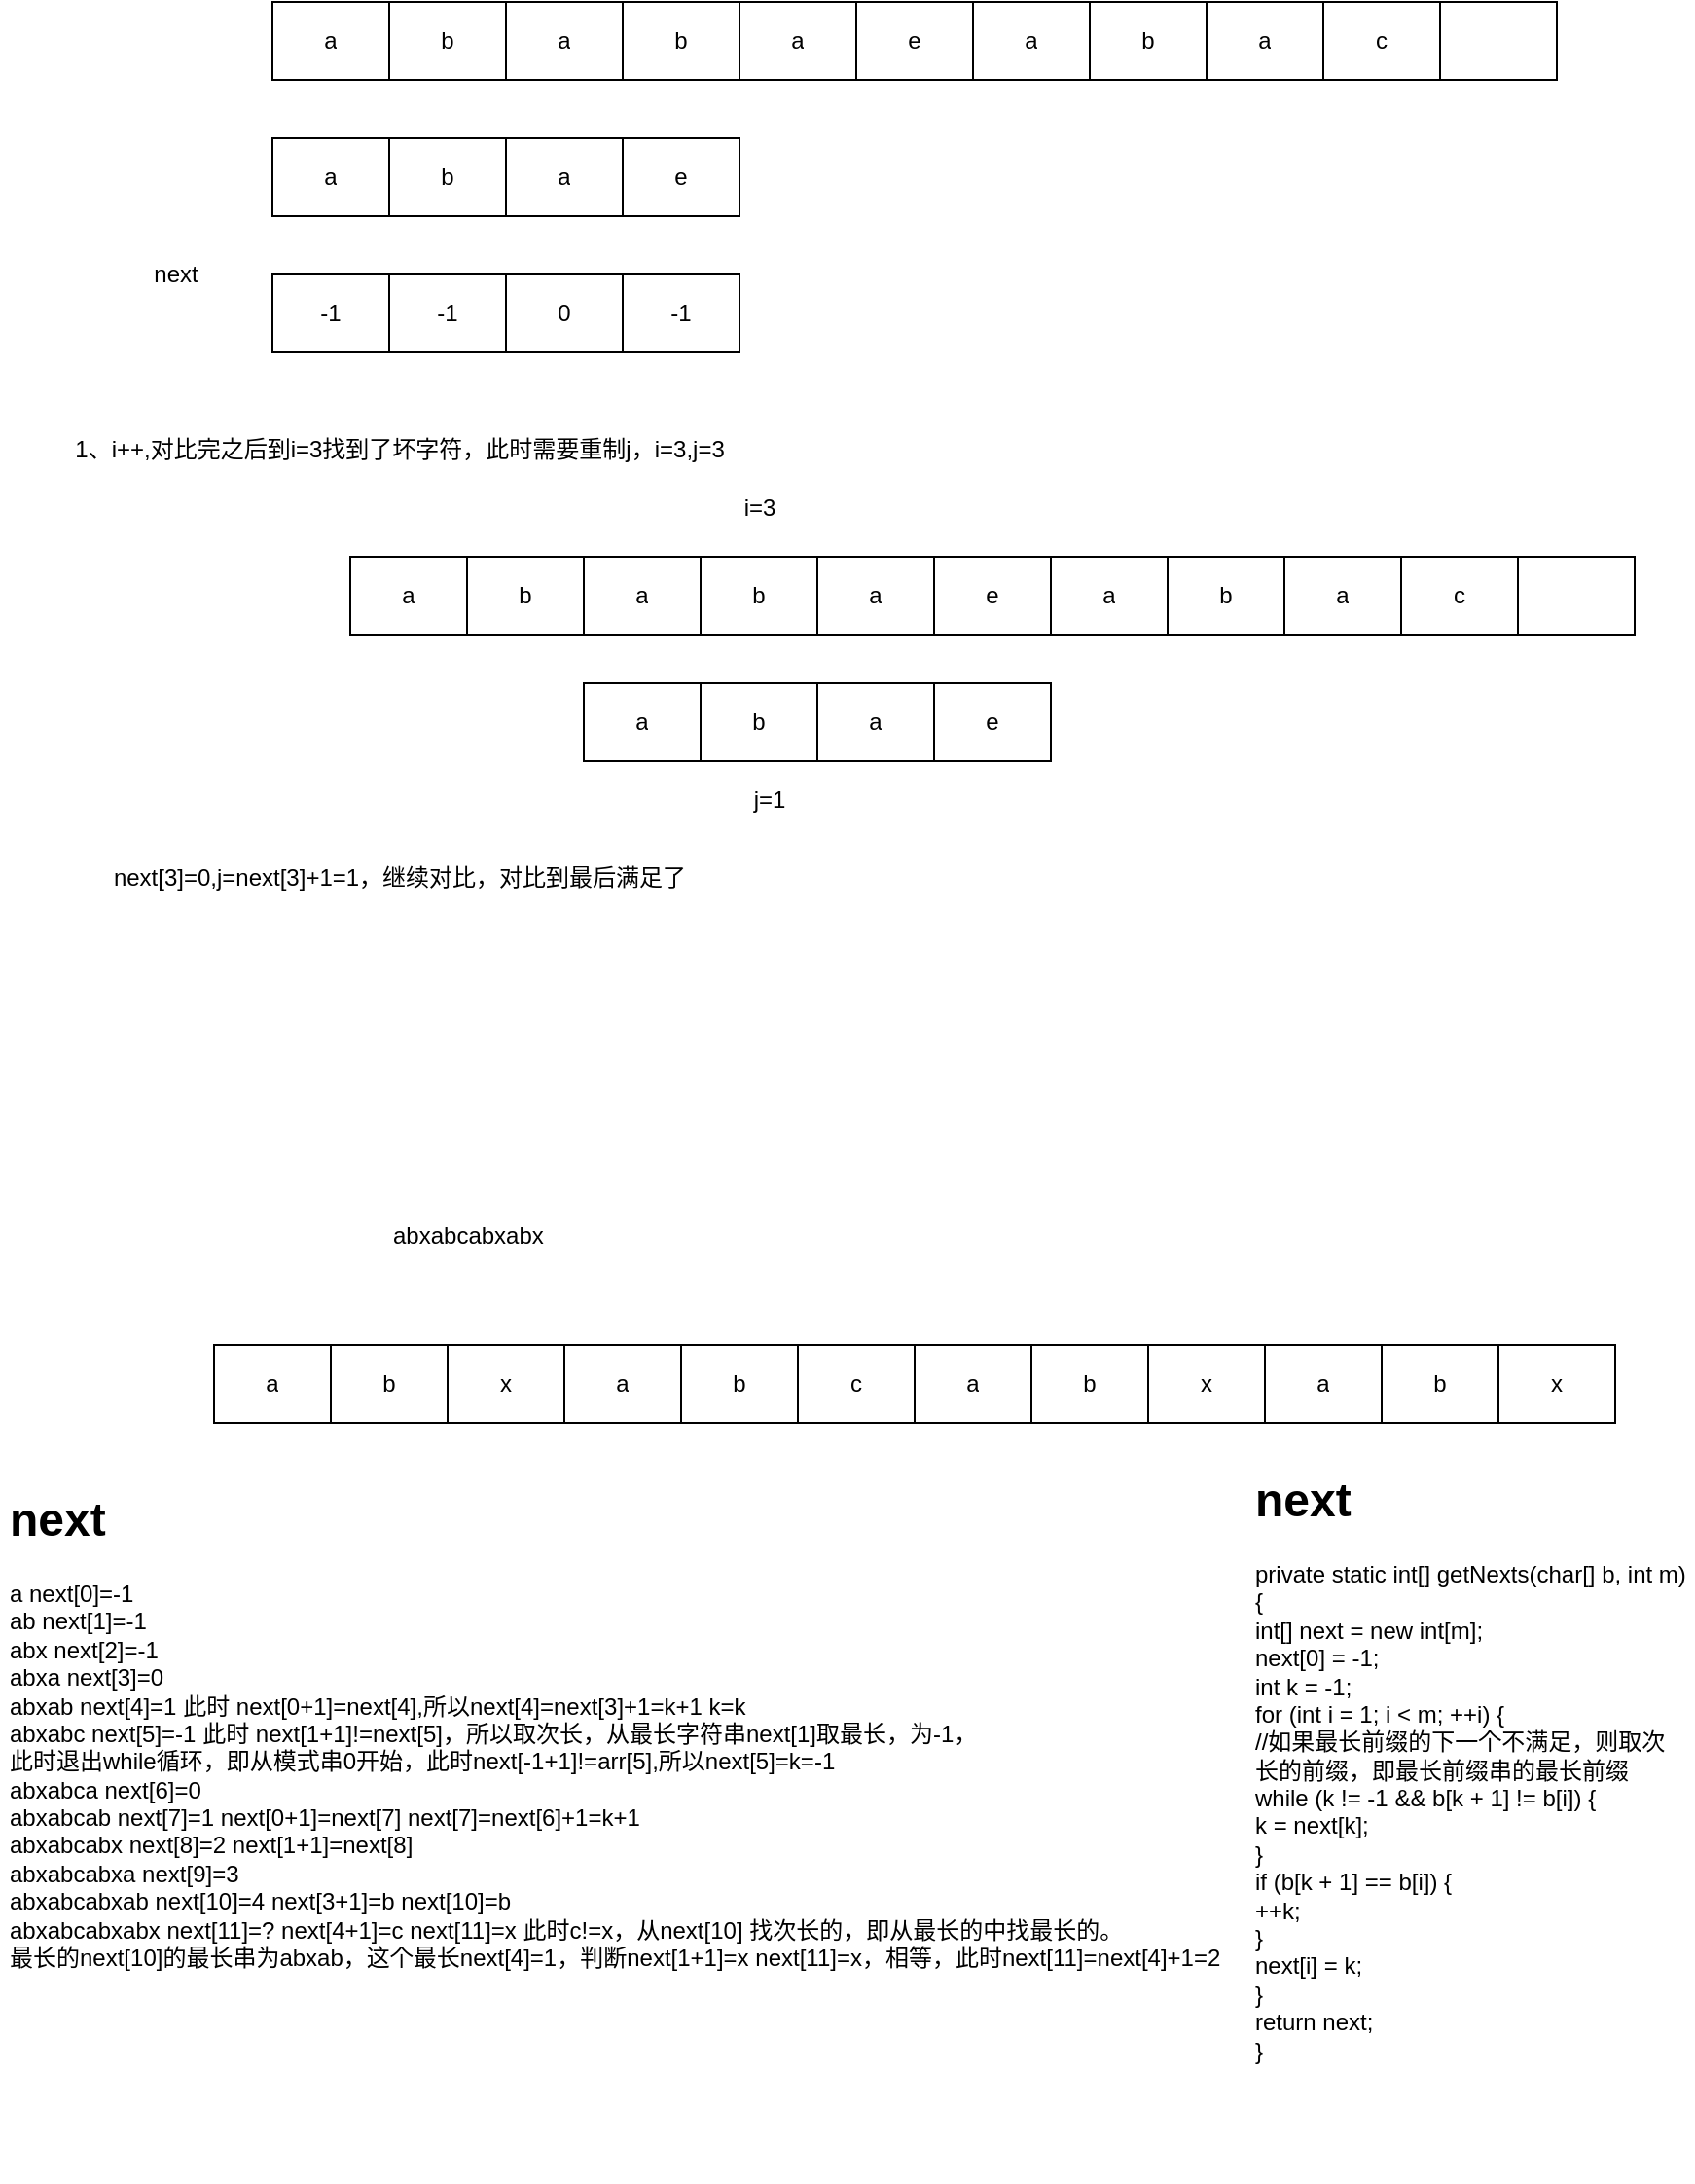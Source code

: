 <mxfile version="14.4.6" type="github">
  <diagram id="zcDgi3rCBU_Dse6KQSs2" name="Page-1">
    <mxGraphModel dx="1773" dy="614" grid="1" gridSize="10" guides="1" tooltips="1" connect="1" arrows="1" fold="1" page="1" pageScale="1" pageWidth="827" pageHeight="1169" math="0" shadow="0">
      <root>
        <mxCell id="0" />
        <mxCell id="1" parent="0" />
        <mxCell id="XKP3bAccdQVKsKCwdD6Q-1" value="" style="shape=table;html=1;whiteSpace=wrap;startSize=0;container=1;collapsible=0;childLayout=tableLayout;" vertex="1" parent="1">
          <mxGeometry x="80" y="300" width="660" height="40" as="geometry" />
        </mxCell>
        <mxCell id="XKP3bAccdQVKsKCwdD6Q-2" value="" style="shape=partialRectangle;html=1;whiteSpace=wrap;collapsible=0;dropTarget=0;pointerEvents=0;fillColor=none;top=0;left=0;bottom=0;right=0;points=[[0,0.5],[1,0.5]];portConstraint=eastwest;" vertex="1" parent="XKP3bAccdQVKsKCwdD6Q-1">
          <mxGeometry width="660" height="40" as="geometry" />
        </mxCell>
        <mxCell id="XKP3bAccdQVKsKCwdD6Q-3" value="a" style="shape=partialRectangle;html=1;whiteSpace=wrap;connectable=0;overflow=hidden;fillColor=none;top=0;left=0;bottom=0;right=0;" vertex="1" parent="XKP3bAccdQVKsKCwdD6Q-2">
          <mxGeometry width="60" height="40" as="geometry" />
        </mxCell>
        <mxCell id="XKP3bAccdQVKsKCwdD6Q-4" value="b" style="shape=partialRectangle;html=1;whiteSpace=wrap;connectable=0;overflow=hidden;fillColor=none;top=0;left=0;bottom=0;right=0;" vertex="1" parent="XKP3bAccdQVKsKCwdD6Q-2">
          <mxGeometry x="60" width="60" height="40" as="geometry" />
        </mxCell>
        <mxCell id="XKP3bAccdQVKsKCwdD6Q-5" value="a" style="shape=partialRectangle;html=1;whiteSpace=wrap;connectable=0;overflow=hidden;fillColor=none;top=0;left=0;bottom=0;right=0;" vertex="1" parent="XKP3bAccdQVKsKCwdD6Q-2">
          <mxGeometry x="120" width="60" height="40" as="geometry" />
        </mxCell>
        <mxCell id="XKP3bAccdQVKsKCwdD6Q-6" value="b" style="shape=partialRectangle;html=1;whiteSpace=wrap;connectable=0;overflow=hidden;fillColor=none;top=0;left=0;bottom=0;right=0;" vertex="1" parent="XKP3bAccdQVKsKCwdD6Q-2">
          <mxGeometry x="180" width="60" height="40" as="geometry" />
        </mxCell>
        <mxCell id="XKP3bAccdQVKsKCwdD6Q-7" value="a" style="shape=partialRectangle;html=1;whiteSpace=wrap;connectable=0;overflow=hidden;fillColor=none;top=0;left=0;bottom=0;right=0;" vertex="1" parent="XKP3bAccdQVKsKCwdD6Q-2">
          <mxGeometry x="240" width="60" height="40" as="geometry" />
        </mxCell>
        <mxCell id="XKP3bAccdQVKsKCwdD6Q-8" value="e" style="shape=partialRectangle;html=1;whiteSpace=wrap;connectable=0;overflow=hidden;fillColor=none;top=0;left=0;bottom=0;right=0;" vertex="1" parent="XKP3bAccdQVKsKCwdD6Q-2">
          <mxGeometry x="300" width="60" height="40" as="geometry" />
        </mxCell>
        <mxCell id="XKP3bAccdQVKsKCwdD6Q-9" value="a" style="shape=partialRectangle;html=1;whiteSpace=wrap;connectable=0;overflow=hidden;fillColor=none;top=0;left=0;bottom=0;right=0;" vertex="1" parent="XKP3bAccdQVKsKCwdD6Q-2">
          <mxGeometry x="360" width="60" height="40" as="geometry" />
        </mxCell>
        <mxCell id="XKP3bAccdQVKsKCwdD6Q-10" value="b" style="shape=partialRectangle;html=1;whiteSpace=wrap;connectable=0;overflow=hidden;fillColor=none;top=0;left=0;bottom=0;right=0;" vertex="1" parent="XKP3bAccdQVKsKCwdD6Q-2">
          <mxGeometry x="420" width="60" height="40" as="geometry" />
        </mxCell>
        <mxCell id="XKP3bAccdQVKsKCwdD6Q-11" value="a" style="shape=partialRectangle;html=1;whiteSpace=wrap;connectable=0;overflow=hidden;fillColor=none;top=0;left=0;bottom=0;right=0;" vertex="1" parent="XKP3bAccdQVKsKCwdD6Q-2">
          <mxGeometry x="480" width="60" height="40" as="geometry" />
        </mxCell>
        <mxCell id="XKP3bAccdQVKsKCwdD6Q-12" value="c" style="shape=partialRectangle;html=1;whiteSpace=wrap;connectable=0;overflow=hidden;fillColor=none;top=0;left=0;bottom=0;right=0;" vertex="1" parent="XKP3bAccdQVKsKCwdD6Q-2">
          <mxGeometry x="540" width="60" height="40" as="geometry" />
        </mxCell>
        <mxCell id="XKP3bAccdQVKsKCwdD6Q-13" value="" style="shape=partialRectangle;html=1;whiteSpace=wrap;connectable=0;overflow=hidden;fillColor=none;top=0;left=0;bottom=0;right=0;" vertex="1" parent="XKP3bAccdQVKsKCwdD6Q-2">
          <mxGeometry x="600" width="60" height="40" as="geometry" />
        </mxCell>
        <mxCell id="XKP3bAccdQVKsKCwdD6Q-14" style="edgeStyle=orthogonalEdgeStyle;rounded=0;orthogonalLoop=1;jettySize=auto;html=1;exitX=1;exitY=0.5;exitDx=0;exitDy=0;" edge="1" parent="XKP3bAccdQVKsKCwdD6Q-1" source="XKP3bAccdQVKsKCwdD6Q-2" target="XKP3bAccdQVKsKCwdD6Q-2">
          <mxGeometry relative="1" as="geometry" />
        </mxCell>
        <mxCell id="XKP3bAccdQVKsKCwdD6Q-24" value="" style="shape=table;html=1;whiteSpace=wrap;startSize=0;container=1;collapsible=0;childLayout=tableLayout;" vertex="1" parent="1">
          <mxGeometry x="80" y="370" width="240" height="40" as="geometry" />
        </mxCell>
        <mxCell id="XKP3bAccdQVKsKCwdD6Q-25" value="" style="shape=partialRectangle;html=1;whiteSpace=wrap;collapsible=0;dropTarget=0;pointerEvents=0;fillColor=none;top=0;left=0;bottom=0;right=0;points=[[0,0.5],[1,0.5]];portConstraint=eastwest;" vertex="1" parent="XKP3bAccdQVKsKCwdD6Q-24">
          <mxGeometry width="240" height="40" as="geometry" />
        </mxCell>
        <mxCell id="XKP3bAccdQVKsKCwdD6Q-26" value="a" style="shape=partialRectangle;html=1;whiteSpace=wrap;connectable=0;overflow=hidden;fillColor=none;top=0;left=0;bottom=0;right=0;" vertex="1" parent="XKP3bAccdQVKsKCwdD6Q-25">
          <mxGeometry width="60" height="40" as="geometry" />
        </mxCell>
        <mxCell id="XKP3bAccdQVKsKCwdD6Q-27" value="b" style="shape=partialRectangle;html=1;whiteSpace=wrap;connectable=0;overflow=hidden;fillColor=none;top=0;left=0;bottom=0;right=0;" vertex="1" parent="XKP3bAccdQVKsKCwdD6Q-25">
          <mxGeometry x="60" width="60" height="40" as="geometry" />
        </mxCell>
        <mxCell id="XKP3bAccdQVKsKCwdD6Q-28" value="a" style="shape=partialRectangle;html=1;whiteSpace=wrap;connectable=0;overflow=hidden;fillColor=none;top=0;left=0;bottom=0;right=0;" vertex="1" parent="XKP3bAccdQVKsKCwdD6Q-25">
          <mxGeometry x="120" width="60" height="40" as="geometry" />
        </mxCell>
        <mxCell id="XKP3bAccdQVKsKCwdD6Q-29" value="e" style="shape=partialRectangle;html=1;whiteSpace=wrap;connectable=0;overflow=hidden;fillColor=none;top=0;left=0;bottom=0;right=0;" vertex="1" parent="XKP3bAccdQVKsKCwdD6Q-25">
          <mxGeometry x="180" width="60" height="40" as="geometry" />
        </mxCell>
        <mxCell id="XKP3bAccdQVKsKCwdD6Q-30" value="" style="shape=table;html=1;whiteSpace=wrap;startSize=0;container=1;collapsible=0;childLayout=tableLayout;" vertex="1" parent="1">
          <mxGeometry x="80" y="440" width="240" height="40" as="geometry" />
        </mxCell>
        <mxCell id="XKP3bAccdQVKsKCwdD6Q-31" value="" style="shape=partialRectangle;html=1;whiteSpace=wrap;collapsible=0;dropTarget=0;pointerEvents=0;fillColor=none;top=0;left=0;bottom=0;right=0;points=[[0,0.5],[1,0.5]];portConstraint=eastwest;" vertex="1" parent="XKP3bAccdQVKsKCwdD6Q-30">
          <mxGeometry width="240" height="40" as="geometry" />
        </mxCell>
        <mxCell id="XKP3bAccdQVKsKCwdD6Q-32" value="-1" style="shape=partialRectangle;html=1;whiteSpace=wrap;connectable=0;overflow=hidden;fillColor=none;top=0;left=0;bottom=0;right=0;" vertex="1" parent="XKP3bAccdQVKsKCwdD6Q-31">
          <mxGeometry width="60" height="40" as="geometry" />
        </mxCell>
        <mxCell id="XKP3bAccdQVKsKCwdD6Q-33" value="-1" style="shape=partialRectangle;html=1;whiteSpace=wrap;connectable=0;overflow=hidden;fillColor=none;top=0;left=0;bottom=0;right=0;" vertex="1" parent="XKP3bAccdQVKsKCwdD6Q-31">
          <mxGeometry x="60" width="60" height="40" as="geometry" />
        </mxCell>
        <mxCell id="XKP3bAccdQVKsKCwdD6Q-34" value="0" style="shape=partialRectangle;html=1;whiteSpace=wrap;connectable=0;overflow=hidden;fillColor=none;top=0;left=0;bottom=0;right=0;" vertex="1" parent="XKP3bAccdQVKsKCwdD6Q-31">
          <mxGeometry x="120" width="60" height="40" as="geometry" />
        </mxCell>
        <mxCell id="XKP3bAccdQVKsKCwdD6Q-35" value="-1" style="shape=partialRectangle;html=1;whiteSpace=wrap;connectable=0;overflow=hidden;fillColor=none;top=0;left=0;bottom=0;right=0;" vertex="1" parent="XKP3bAccdQVKsKCwdD6Q-31">
          <mxGeometry x="180" width="60" height="40" as="geometry" />
        </mxCell>
        <mxCell id="XKP3bAccdQVKsKCwdD6Q-36" value="next" style="text;html=1;align=center;verticalAlign=middle;resizable=0;points=[];autosize=1;" vertex="1" parent="1">
          <mxGeometry x="10" y="430" width="40" height="20" as="geometry" />
        </mxCell>
        <mxCell id="XKP3bAccdQVKsKCwdD6Q-38" value="1、i++,对比完之后到i=3找到了坏字符，此时需要重制j，i=3,j=3" style="text;html=1;align=center;verticalAlign=middle;resizable=0;points=[];autosize=1;" vertex="1" parent="1">
          <mxGeometry x="-30" y="520" width="350" height="20" as="geometry" />
        </mxCell>
        <mxCell id="XKP3bAccdQVKsKCwdD6Q-39" value="" style="shape=table;html=1;whiteSpace=wrap;startSize=0;container=1;collapsible=0;childLayout=tableLayout;" vertex="1" parent="1">
          <mxGeometry x="120" y="585" width="660" height="40" as="geometry" />
        </mxCell>
        <mxCell id="XKP3bAccdQVKsKCwdD6Q-40" value="" style="shape=partialRectangle;html=1;whiteSpace=wrap;collapsible=0;dropTarget=0;pointerEvents=0;fillColor=none;top=0;left=0;bottom=0;right=0;points=[[0,0.5],[1,0.5]];portConstraint=eastwest;" vertex="1" parent="XKP3bAccdQVKsKCwdD6Q-39">
          <mxGeometry width="660" height="40" as="geometry" />
        </mxCell>
        <mxCell id="XKP3bAccdQVKsKCwdD6Q-41" value="a" style="shape=partialRectangle;html=1;whiteSpace=wrap;connectable=0;overflow=hidden;fillColor=none;top=0;left=0;bottom=0;right=0;" vertex="1" parent="XKP3bAccdQVKsKCwdD6Q-40">
          <mxGeometry width="60" height="40" as="geometry" />
        </mxCell>
        <mxCell id="XKP3bAccdQVKsKCwdD6Q-42" value="b" style="shape=partialRectangle;html=1;whiteSpace=wrap;connectable=0;overflow=hidden;fillColor=none;top=0;left=0;bottom=0;right=0;" vertex="1" parent="XKP3bAccdQVKsKCwdD6Q-40">
          <mxGeometry x="60" width="60" height="40" as="geometry" />
        </mxCell>
        <mxCell id="XKP3bAccdQVKsKCwdD6Q-43" value="a" style="shape=partialRectangle;html=1;whiteSpace=wrap;connectable=0;overflow=hidden;fillColor=none;top=0;left=0;bottom=0;right=0;" vertex="1" parent="XKP3bAccdQVKsKCwdD6Q-40">
          <mxGeometry x="120" width="60" height="40" as="geometry" />
        </mxCell>
        <mxCell id="XKP3bAccdQVKsKCwdD6Q-44" value="b" style="shape=partialRectangle;html=1;whiteSpace=wrap;connectable=0;overflow=hidden;fillColor=none;top=0;left=0;bottom=0;right=0;" vertex="1" parent="XKP3bAccdQVKsKCwdD6Q-40">
          <mxGeometry x="180" width="60" height="40" as="geometry" />
        </mxCell>
        <mxCell id="XKP3bAccdQVKsKCwdD6Q-45" value="a" style="shape=partialRectangle;html=1;whiteSpace=wrap;connectable=0;overflow=hidden;fillColor=none;top=0;left=0;bottom=0;right=0;" vertex="1" parent="XKP3bAccdQVKsKCwdD6Q-40">
          <mxGeometry x="240" width="60" height="40" as="geometry" />
        </mxCell>
        <mxCell id="XKP3bAccdQVKsKCwdD6Q-46" value="e" style="shape=partialRectangle;html=1;whiteSpace=wrap;connectable=0;overflow=hidden;fillColor=none;top=0;left=0;bottom=0;right=0;" vertex="1" parent="XKP3bAccdQVKsKCwdD6Q-40">
          <mxGeometry x="300" width="60" height="40" as="geometry" />
        </mxCell>
        <mxCell id="XKP3bAccdQVKsKCwdD6Q-47" value="a" style="shape=partialRectangle;html=1;whiteSpace=wrap;connectable=0;overflow=hidden;fillColor=none;top=0;left=0;bottom=0;right=0;" vertex="1" parent="XKP3bAccdQVKsKCwdD6Q-40">
          <mxGeometry x="360" width="60" height="40" as="geometry" />
        </mxCell>
        <mxCell id="XKP3bAccdQVKsKCwdD6Q-48" value="b" style="shape=partialRectangle;html=1;whiteSpace=wrap;connectable=0;overflow=hidden;fillColor=none;top=0;left=0;bottom=0;right=0;" vertex="1" parent="XKP3bAccdQVKsKCwdD6Q-40">
          <mxGeometry x="420" width="60" height="40" as="geometry" />
        </mxCell>
        <mxCell id="XKP3bAccdQVKsKCwdD6Q-49" value="a" style="shape=partialRectangle;html=1;whiteSpace=wrap;connectable=0;overflow=hidden;fillColor=none;top=0;left=0;bottom=0;right=0;" vertex="1" parent="XKP3bAccdQVKsKCwdD6Q-40">
          <mxGeometry x="480" width="60" height="40" as="geometry" />
        </mxCell>
        <mxCell id="XKP3bAccdQVKsKCwdD6Q-50" value="c" style="shape=partialRectangle;html=1;whiteSpace=wrap;connectable=0;overflow=hidden;fillColor=none;top=0;left=0;bottom=0;right=0;" vertex="1" parent="XKP3bAccdQVKsKCwdD6Q-40">
          <mxGeometry x="540" width="60" height="40" as="geometry" />
        </mxCell>
        <mxCell id="XKP3bAccdQVKsKCwdD6Q-51" value="" style="shape=partialRectangle;html=1;whiteSpace=wrap;connectable=0;overflow=hidden;fillColor=none;top=0;left=0;bottom=0;right=0;" vertex="1" parent="XKP3bAccdQVKsKCwdD6Q-40">
          <mxGeometry x="600" width="60" height="40" as="geometry" />
        </mxCell>
        <mxCell id="XKP3bAccdQVKsKCwdD6Q-52" style="edgeStyle=orthogonalEdgeStyle;rounded=0;orthogonalLoop=1;jettySize=auto;html=1;exitX=1;exitY=0.5;exitDx=0;exitDy=0;" edge="1" parent="XKP3bAccdQVKsKCwdD6Q-39" source="XKP3bAccdQVKsKCwdD6Q-40" target="XKP3bAccdQVKsKCwdD6Q-40">
          <mxGeometry relative="1" as="geometry" />
        </mxCell>
        <mxCell id="XKP3bAccdQVKsKCwdD6Q-53" value="" style="shape=table;html=1;whiteSpace=wrap;startSize=0;container=1;collapsible=0;childLayout=tableLayout;" vertex="1" parent="1">
          <mxGeometry x="240" y="650" width="240" height="40" as="geometry" />
        </mxCell>
        <mxCell id="XKP3bAccdQVKsKCwdD6Q-54" value="" style="shape=partialRectangle;html=1;whiteSpace=wrap;collapsible=0;dropTarget=0;pointerEvents=0;fillColor=none;top=0;left=0;bottom=0;right=0;points=[[0,0.5],[1,0.5]];portConstraint=eastwest;" vertex="1" parent="XKP3bAccdQVKsKCwdD6Q-53">
          <mxGeometry width="240" height="40" as="geometry" />
        </mxCell>
        <mxCell id="XKP3bAccdQVKsKCwdD6Q-55" value="a" style="shape=partialRectangle;html=1;whiteSpace=wrap;connectable=0;overflow=hidden;fillColor=none;top=0;left=0;bottom=0;right=0;" vertex="1" parent="XKP3bAccdQVKsKCwdD6Q-54">
          <mxGeometry width="60" height="40" as="geometry" />
        </mxCell>
        <mxCell id="XKP3bAccdQVKsKCwdD6Q-56" value="b" style="shape=partialRectangle;html=1;whiteSpace=wrap;connectable=0;overflow=hidden;fillColor=none;top=0;left=0;bottom=0;right=0;" vertex="1" parent="XKP3bAccdQVKsKCwdD6Q-54">
          <mxGeometry x="60" width="60" height="40" as="geometry" />
        </mxCell>
        <mxCell id="XKP3bAccdQVKsKCwdD6Q-57" value="a" style="shape=partialRectangle;html=1;whiteSpace=wrap;connectable=0;overflow=hidden;fillColor=none;top=0;left=0;bottom=0;right=0;" vertex="1" parent="XKP3bAccdQVKsKCwdD6Q-54">
          <mxGeometry x="120" width="60" height="40" as="geometry" />
        </mxCell>
        <mxCell id="XKP3bAccdQVKsKCwdD6Q-58" value="e" style="shape=partialRectangle;html=1;whiteSpace=wrap;connectable=0;overflow=hidden;fillColor=none;top=0;left=0;bottom=0;right=0;" vertex="1" parent="XKP3bAccdQVKsKCwdD6Q-54">
          <mxGeometry x="180" width="60" height="40" as="geometry" />
        </mxCell>
        <mxCell id="XKP3bAccdQVKsKCwdD6Q-59" value="next[3]=0,j=next[3]+1=1，继续对比，对比到最后满足了" style="text;html=1;align=center;verticalAlign=middle;resizable=0;points=[];autosize=1;" vertex="1" parent="1">
          <mxGeometry x="-10" y="740" width="310" height="20" as="geometry" />
        </mxCell>
        <mxCell id="XKP3bAccdQVKsKCwdD6Q-60" value="i=3" style="text;html=1;align=center;verticalAlign=middle;resizable=0;points=[];autosize=1;" vertex="1" parent="1">
          <mxGeometry x="315" y="550" width="30" height="20" as="geometry" />
        </mxCell>
        <mxCell id="XKP3bAccdQVKsKCwdD6Q-61" value="j=1" style="text;html=1;align=center;verticalAlign=middle;resizable=0;points=[];autosize=1;" vertex="1" parent="1">
          <mxGeometry x="320" y="700" width="30" height="20" as="geometry" />
        </mxCell>
        <mxCell id="XKP3bAccdQVKsKCwdD6Q-62" value="" style="shape=table;html=1;whiteSpace=wrap;startSize=0;container=1;collapsible=0;childLayout=tableLayout;" vertex="1" parent="1">
          <mxGeometry x="50" y="990" width="720" height="40" as="geometry" />
        </mxCell>
        <mxCell id="XKP3bAccdQVKsKCwdD6Q-63" value="" style="shape=partialRectangle;html=1;whiteSpace=wrap;collapsible=0;dropTarget=0;pointerEvents=0;fillColor=none;top=0;left=0;bottom=0;right=0;points=[[0,0.5],[1,0.5]];portConstraint=eastwest;" vertex="1" parent="XKP3bAccdQVKsKCwdD6Q-62">
          <mxGeometry width="720" height="40" as="geometry" />
        </mxCell>
        <mxCell id="XKP3bAccdQVKsKCwdD6Q-64" value="a" style="shape=partialRectangle;html=1;whiteSpace=wrap;connectable=0;overflow=hidden;fillColor=none;top=0;left=0;bottom=0;right=0;" vertex="1" parent="XKP3bAccdQVKsKCwdD6Q-63">
          <mxGeometry width="60" height="40" as="geometry" />
        </mxCell>
        <mxCell id="XKP3bAccdQVKsKCwdD6Q-65" value="b" style="shape=partialRectangle;html=1;whiteSpace=wrap;connectable=0;overflow=hidden;fillColor=none;top=0;left=0;bottom=0;right=0;" vertex="1" parent="XKP3bAccdQVKsKCwdD6Q-63">
          <mxGeometry x="60" width="60" height="40" as="geometry" />
        </mxCell>
        <mxCell id="XKP3bAccdQVKsKCwdD6Q-66" value="x" style="shape=partialRectangle;html=1;whiteSpace=wrap;connectable=0;overflow=hidden;fillColor=none;top=0;left=0;bottom=0;right=0;" vertex="1" parent="XKP3bAccdQVKsKCwdD6Q-63">
          <mxGeometry x="120" width="60" height="40" as="geometry" />
        </mxCell>
        <mxCell id="XKP3bAccdQVKsKCwdD6Q-67" value="a" style="shape=partialRectangle;html=1;whiteSpace=wrap;connectable=0;overflow=hidden;fillColor=none;top=0;left=0;bottom=0;right=0;" vertex="1" parent="XKP3bAccdQVKsKCwdD6Q-63">
          <mxGeometry x="180" width="60" height="40" as="geometry" />
        </mxCell>
        <mxCell id="XKP3bAccdQVKsKCwdD6Q-68" value="b" style="shape=partialRectangle;html=1;whiteSpace=wrap;connectable=0;overflow=hidden;fillColor=none;top=0;left=0;bottom=0;right=0;" vertex="1" parent="XKP3bAccdQVKsKCwdD6Q-63">
          <mxGeometry x="240" width="60" height="40" as="geometry" />
        </mxCell>
        <mxCell id="XKP3bAccdQVKsKCwdD6Q-69" value="c" style="shape=partialRectangle;html=1;whiteSpace=wrap;connectable=0;overflow=hidden;fillColor=none;top=0;left=0;bottom=0;right=0;" vertex="1" parent="XKP3bAccdQVKsKCwdD6Q-63">
          <mxGeometry x="300" width="60" height="40" as="geometry" />
        </mxCell>
        <mxCell id="XKP3bAccdQVKsKCwdD6Q-70" value="a" style="shape=partialRectangle;html=1;whiteSpace=wrap;connectable=0;overflow=hidden;fillColor=none;top=0;left=0;bottom=0;right=0;" vertex="1" parent="XKP3bAccdQVKsKCwdD6Q-63">
          <mxGeometry x="360" width="60" height="40" as="geometry" />
        </mxCell>
        <mxCell id="XKP3bAccdQVKsKCwdD6Q-71" value="b" style="shape=partialRectangle;html=1;whiteSpace=wrap;connectable=0;overflow=hidden;fillColor=none;top=0;left=0;bottom=0;right=0;" vertex="1" parent="XKP3bAccdQVKsKCwdD6Q-63">
          <mxGeometry x="420" width="60" height="40" as="geometry" />
        </mxCell>
        <mxCell id="XKP3bAccdQVKsKCwdD6Q-72" value="x" style="shape=partialRectangle;html=1;whiteSpace=wrap;connectable=0;overflow=hidden;fillColor=none;top=0;left=0;bottom=0;right=0;" vertex="1" parent="XKP3bAccdQVKsKCwdD6Q-63">
          <mxGeometry x="480" width="60" height="40" as="geometry" />
        </mxCell>
        <mxCell id="XKP3bAccdQVKsKCwdD6Q-73" value="a" style="shape=partialRectangle;html=1;whiteSpace=wrap;connectable=0;overflow=hidden;fillColor=none;top=0;left=0;bottom=0;right=0;" vertex="1" parent="XKP3bAccdQVKsKCwdD6Q-63">
          <mxGeometry x="540" width="60" height="40" as="geometry" />
        </mxCell>
        <mxCell id="XKP3bAccdQVKsKCwdD6Q-74" value="b" style="shape=partialRectangle;html=1;whiteSpace=wrap;connectable=0;overflow=hidden;fillColor=none;top=0;left=0;bottom=0;right=0;" vertex="1" parent="XKP3bAccdQVKsKCwdD6Q-63">
          <mxGeometry x="600" width="60" height="40" as="geometry" />
        </mxCell>
        <mxCell id="XKP3bAccdQVKsKCwdD6Q-75" value="x" style="shape=partialRectangle;html=1;whiteSpace=wrap;connectable=0;overflow=hidden;fillColor=none;top=0;left=0;bottom=0;right=0;" vertex="1" parent="XKP3bAccdQVKsKCwdD6Q-63">
          <mxGeometry x="660" width="60" height="40" as="geometry" />
        </mxCell>
        <mxCell id="XKP3bAccdQVKsKCwdD6Q-76" value="&lt;meta charset=&quot;utf-8&quot;&gt;abxabcabxabx" style="text;whiteSpace=wrap;html=1;" vertex="1" parent="1">
          <mxGeometry x="140" y="920" width="100" height="30" as="geometry" />
        </mxCell>
        <mxCell id="XKP3bAccdQVKsKCwdD6Q-79" value="&lt;h1&gt;next&lt;/h1&gt;&lt;div&gt;a next[0]=-1&lt;/div&gt;&lt;div&gt;ab next[1]=-1&lt;/div&gt;&lt;div&gt;abx next[2]=-1&lt;/div&gt;&lt;div&gt;abxa next[3]=0&lt;/div&gt;&lt;div&gt;abxab next[4]=1 此时 next[0+1]=next[4],所以next[4]=next[3]+1=k+1 k=k&lt;/div&gt;&lt;div&gt;abxabc next[5]=-1 此时 next[1+1]!=next[5]，所以取次长，从最长字符串next[1]取最长，为-1，&lt;/div&gt;&lt;div&gt;此时退出while循环，即从模式串0开始，此时next[-1+1]!=arr[5],所以next[5]=k=-1&lt;/div&gt;&lt;div&gt;abxabca next[6]=0&amp;nbsp;&lt;/div&gt;&lt;div&gt;abxabcab next[7]=1 next[0+1]=next[7] next[7]=next[6]+1=k+1&lt;/div&gt;&lt;div&gt;abxabcabx next[8]=2 next[1+1]=next[8]&amp;nbsp;&lt;/div&gt;&lt;div&gt;abxabcabxa next[9]=3&lt;/div&gt;&lt;div&gt;abxabcabxab next[10]=4 next[3+1]=b next[10]=b&lt;/div&gt;&lt;div&gt;abxabcabxabx next[11]=? next[4+1]=c next[11]=x 此时c!=x，从next[10] 找次长的，即从最长的中找最长的。&lt;/div&gt;&lt;div&gt;最长的next[10]的最长串为abxab，这个最长next[4]=1，判断next[1+1]=x next[11]=x，相等，此时next[11]=next[4]+1=2&lt;/div&gt;&lt;div&gt;&lt;br&gt;&lt;/div&gt;" style="text;html=1;strokeColor=none;fillColor=none;spacing=5;spacingTop=-20;whiteSpace=wrap;overflow=hidden;rounded=0;" vertex="1" parent="1">
          <mxGeometry x="-60" y="1060" width="660" height="300" as="geometry" />
        </mxCell>
        <mxCell id="XKP3bAccdQVKsKCwdD6Q-81" value="&lt;h1&gt;next&lt;/h1&gt;&lt;div&gt;private static int[] getNexts(char[] b, int m) {&lt;br/&gt;  int[] next = new int[m];&lt;br/&gt;  next[0] = -1;&lt;br/&gt;  int k = -1;&lt;br/&gt;  for (int i = 1; i &amp;lt; m; ++i) {&lt;br/&gt;      //如果最长前缀的下一个不满足，则取次长的前缀，即最长前缀串的最长前缀&lt;br/&gt;    while (k != -1 &amp;amp;&amp;amp; b[k + 1] != b[i]) {&lt;br/&gt;      k = next[k];&lt;br/&gt;    }&lt;br/&gt;    if (b[k + 1] == b[i]) {&lt;br/&gt;      ++k;&lt;br/&gt;    }&lt;br/&gt;    next[i] = k;&lt;br/&gt;  }&lt;br/&gt;  return next;&lt;br/&gt;}&lt;br&gt;&lt;/div&gt;" style="text;html=1;strokeColor=none;fillColor=none;spacing=5;spacingTop=-20;whiteSpace=wrap;overflow=hidden;rounded=0;" vertex="1" parent="1">
          <mxGeometry x="580" y="1050" width="230" height="370" as="geometry" />
        </mxCell>
      </root>
    </mxGraphModel>
  </diagram>
</mxfile>
